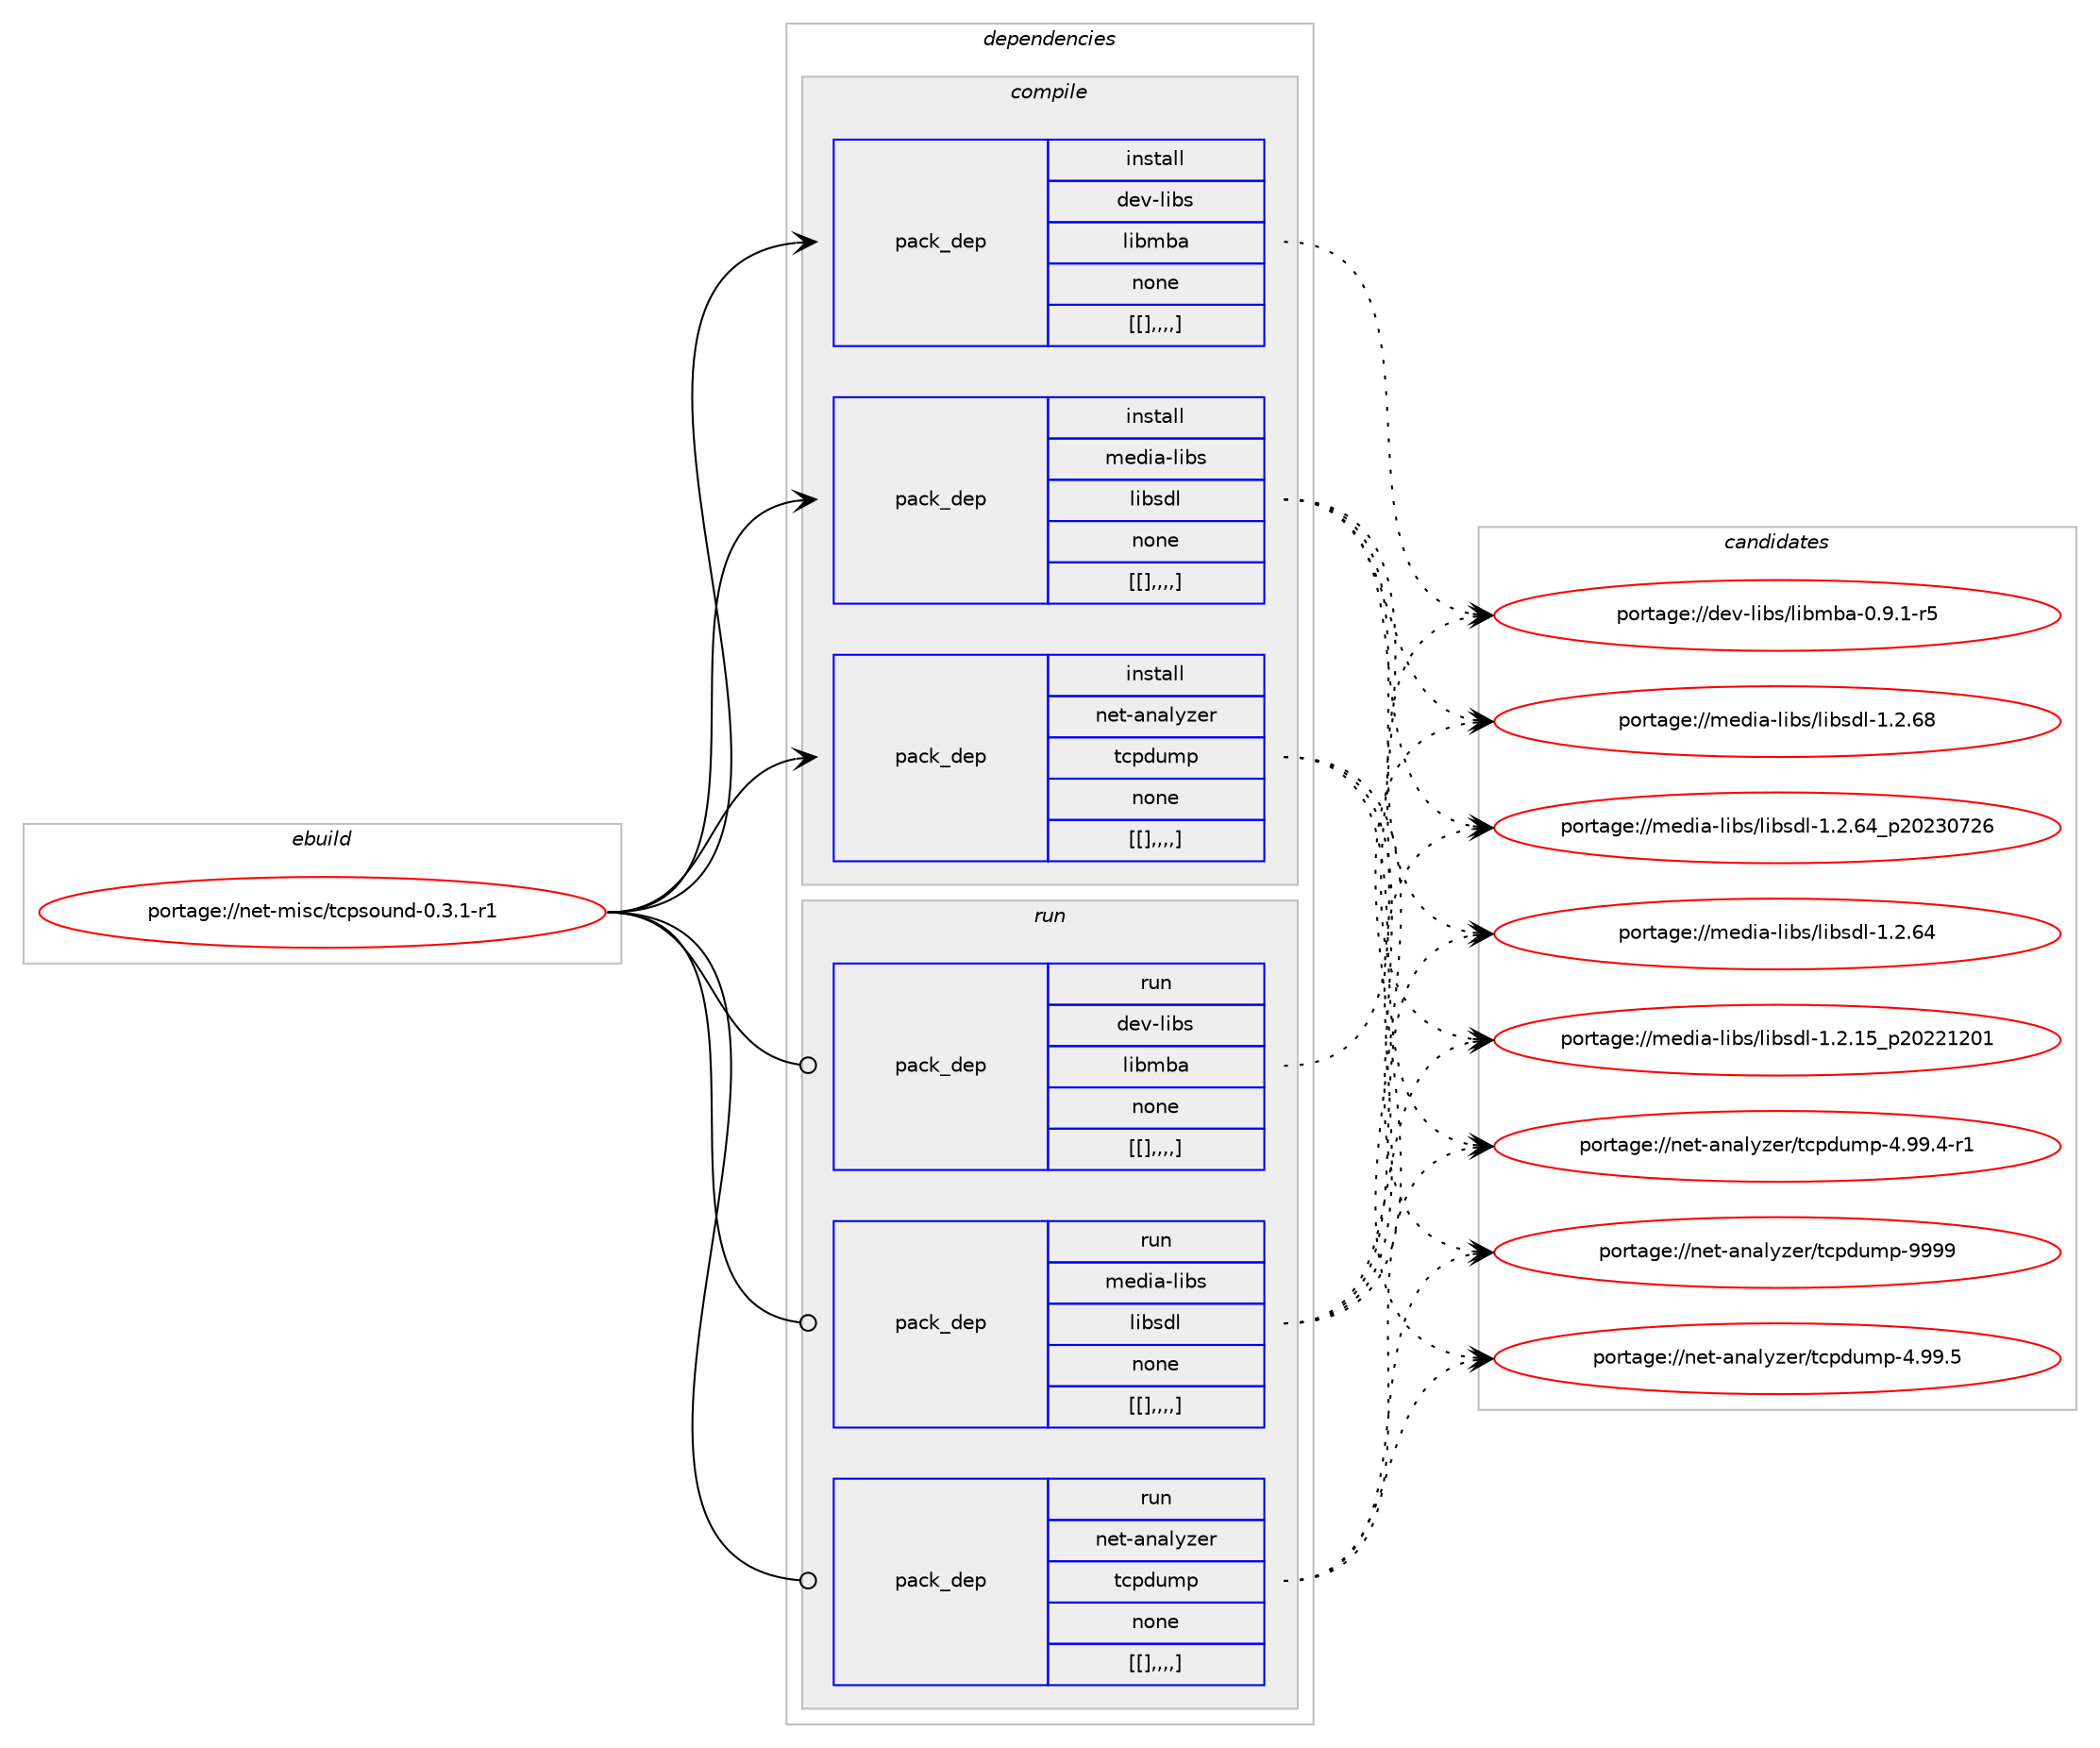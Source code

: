 digraph prolog {

# *************
# Graph options
# *************

newrank=true;
concentrate=true;
compound=true;
graph [rankdir=LR,fontname=Helvetica,fontsize=10,ranksep=1.5];#, ranksep=2.5, nodesep=0.2];
edge  [arrowhead=vee];
node  [fontname=Helvetica,fontsize=10];

# **********
# The ebuild
# **********

subgraph cluster_leftcol {
color=gray;
label=<<i>ebuild</i>>;
id [label="portage://net-misc/tcpsound-0.3.1-r1", color=red, width=4, href="../net-misc/tcpsound-0.3.1-r1.svg"];
}

# ****************
# The dependencies
# ****************

subgraph cluster_midcol {
color=gray;
label=<<i>dependencies</i>>;
subgraph cluster_compile {
fillcolor="#eeeeee";
style=filled;
label=<<i>compile</i>>;
subgraph pack287479 {
dependency393661 [label=<<TABLE BORDER="0" CELLBORDER="1" CELLSPACING="0" CELLPADDING="4" WIDTH="220"><TR><TD ROWSPAN="6" CELLPADDING="30">pack_dep</TD></TR><TR><TD WIDTH="110">install</TD></TR><TR><TD>dev-libs</TD></TR><TR><TD>libmba</TD></TR><TR><TD>none</TD></TR><TR><TD>[[],,,,]</TD></TR></TABLE>>, shape=none, color=blue];
}
id:e -> dependency393661:w [weight=20,style="solid",arrowhead="vee"];
subgraph pack287480 {
dependency393662 [label=<<TABLE BORDER="0" CELLBORDER="1" CELLSPACING="0" CELLPADDING="4" WIDTH="220"><TR><TD ROWSPAN="6" CELLPADDING="30">pack_dep</TD></TR><TR><TD WIDTH="110">install</TD></TR><TR><TD>media-libs</TD></TR><TR><TD>libsdl</TD></TR><TR><TD>none</TD></TR><TR><TD>[[],,,,]</TD></TR></TABLE>>, shape=none, color=blue];
}
id:e -> dependency393662:w [weight=20,style="solid",arrowhead="vee"];
subgraph pack287481 {
dependency393663 [label=<<TABLE BORDER="0" CELLBORDER="1" CELLSPACING="0" CELLPADDING="4" WIDTH="220"><TR><TD ROWSPAN="6" CELLPADDING="30">pack_dep</TD></TR><TR><TD WIDTH="110">install</TD></TR><TR><TD>net-analyzer</TD></TR><TR><TD>tcpdump</TD></TR><TR><TD>none</TD></TR><TR><TD>[[],,,,]</TD></TR></TABLE>>, shape=none, color=blue];
}
id:e -> dependency393663:w [weight=20,style="solid",arrowhead="vee"];
}
subgraph cluster_compileandrun {
fillcolor="#eeeeee";
style=filled;
label=<<i>compile and run</i>>;
}
subgraph cluster_run {
fillcolor="#eeeeee";
style=filled;
label=<<i>run</i>>;
subgraph pack287482 {
dependency393664 [label=<<TABLE BORDER="0" CELLBORDER="1" CELLSPACING="0" CELLPADDING="4" WIDTH="220"><TR><TD ROWSPAN="6" CELLPADDING="30">pack_dep</TD></TR><TR><TD WIDTH="110">run</TD></TR><TR><TD>dev-libs</TD></TR><TR><TD>libmba</TD></TR><TR><TD>none</TD></TR><TR><TD>[[],,,,]</TD></TR></TABLE>>, shape=none, color=blue];
}
id:e -> dependency393664:w [weight=20,style="solid",arrowhead="odot"];
subgraph pack287483 {
dependency393665 [label=<<TABLE BORDER="0" CELLBORDER="1" CELLSPACING="0" CELLPADDING="4" WIDTH="220"><TR><TD ROWSPAN="6" CELLPADDING="30">pack_dep</TD></TR><TR><TD WIDTH="110">run</TD></TR><TR><TD>media-libs</TD></TR><TR><TD>libsdl</TD></TR><TR><TD>none</TD></TR><TR><TD>[[],,,,]</TD></TR></TABLE>>, shape=none, color=blue];
}
id:e -> dependency393665:w [weight=20,style="solid",arrowhead="odot"];
subgraph pack287484 {
dependency393666 [label=<<TABLE BORDER="0" CELLBORDER="1" CELLSPACING="0" CELLPADDING="4" WIDTH="220"><TR><TD ROWSPAN="6" CELLPADDING="30">pack_dep</TD></TR><TR><TD WIDTH="110">run</TD></TR><TR><TD>net-analyzer</TD></TR><TR><TD>tcpdump</TD></TR><TR><TD>none</TD></TR><TR><TD>[[],,,,]</TD></TR></TABLE>>, shape=none, color=blue];
}
id:e -> dependency393666:w [weight=20,style="solid",arrowhead="odot"];
}
}

# **************
# The candidates
# **************

subgraph cluster_choices {
rank=same;
color=gray;
label=<<i>candidates</i>>;

subgraph choice287479 {
color=black;
nodesep=1;
choice1001011184510810598115471081059810998974548465746494511453 [label="portage://dev-libs/libmba-0.9.1-r5", color=red, width=4,href="../dev-libs/libmba-0.9.1-r5.svg"];
dependency393661:e -> choice1001011184510810598115471081059810998974548465746494511453:w [style=dotted,weight="100"];
}
subgraph choice287480 {
color=black;
nodesep=1;
choice109101100105974510810598115471081059811510010845494650465456 [label="portage://media-libs/libsdl-1.2.68", color=red, width=4,href="../media-libs/libsdl-1.2.68.svg"];
choice109101100105974510810598115471081059811510010845494650465452951125048505148555054 [label="portage://media-libs/libsdl-1.2.64_p20230726", color=red, width=4,href="../media-libs/libsdl-1.2.64_p20230726.svg"];
choice109101100105974510810598115471081059811510010845494650465452 [label="portage://media-libs/libsdl-1.2.64", color=red, width=4,href="../media-libs/libsdl-1.2.64.svg"];
choice109101100105974510810598115471081059811510010845494650464953951125048505049504849 [label="portage://media-libs/libsdl-1.2.15_p20221201", color=red, width=4,href="../media-libs/libsdl-1.2.15_p20221201.svg"];
dependency393662:e -> choice109101100105974510810598115471081059811510010845494650465456:w [style=dotted,weight="100"];
dependency393662:e -> choice109101100105974510810598115471081059811510010845494650465452951125048505148555054:w [style=dotted,weight="100"];
dependency393662:e -> choice109101100105974510810598115471081059811510010845494650465452:w [style=dotted,weight="100"];
dependency393662:e -> choice109101100105974510810598115471081059811510010845494650464953951125048505049504849:w [style=dotted,weight="100"];
}
subgraph choice287481 {
color=black;
nodesep=1;
choice11010111645971109710812112210111447116991121001171091124557575757 [label="portage://net-analyzer/tcpdump-9999", color=red, width=4,href="../net-analyzer/tcpdump-9999.svg"];
choice110101116459711097108121122101114471169911210011710911245524657574653 [label="portage://net-analyzer/tcpdump-4.99.5", color=red, width=4,href="../net-analyzer/tcpdump-4.99.5.svg"];
choice1101011164597110971081211221011144711699112100117109112455246575746524511449 [label="portage://net-analyzer/tcpdump-4.99.4-r1", color=red, width=4,href="../net-analyzer/tcpdump-4.99.4-r1.svg"];
dependency393663:e -> choice11010111645971109710812112210111447116991121001171091124557575757:w [style=dotted,weight="100"];
dependency393663:e -> choice110101116459711097108121122101114471169911210011710911245524657574653:w [style=dotted,weight="100"];
dependency393663:e -> choice1101011164597110971081211221011144711699112100117109112455246575746524511449:w [style=dotted,weight="100"];
}
subgraph choice287482 {
color=black;
nodesep=1;
choice1001011184510810598115471081059810998974548465746494511453 [label="portage://dev-libs/libmba-0.9.1-r5", color=red, width=4,href="../dev-libs/libmba-0.9.1-r5.svg"];
dependency393664:e -> choice1001011184510810598115471081059810998974548465746494511453:w [style=dotted,weight="100"];
}
subgraph choice287483 {
color=black;
nodesep=1;
choice109101100105974510810598115471081059811510010845494650465456 [label="portage://media-libs/libsdl-1.2.68", color=red, width=4,href="../media-libs/libsdl-1.2.68.svg"];
choice109101100105974510810598115471081059811510010845494650465452951125048505148555054 [label="portage://media-libs/libsdl-1.2.64_p20230726", color=red, width=4,href="../media-libs/libsdl-1.2.64_p20230726.svg"];
choice109101100105974510810598115471081059811510010845494650465452 [label="portage://media-libs/libsdl-1.2.64", color=red, width=4,href="../media-libs/libsdl-1.2.64.svg"];
choice109101100105974510810598115471081059811510010845494650464953951125048505049504849 [label="portage://media-libs/libsdl-1.2.15_p20221201", color=red, width=4,href="../media-libs/libsdl-1.2.15_p20221201.svg"];
dependency393665:e -> choice109101100105974510810598115471081059811510010845494650465456:w [style=dotted,weight="100"];
dependency393665:e -> choice109101100105974510810598115471081059811510010845494650465452951125048505148555054:w [style=dotted,weight="100"];
dependency393665:e -> choice109101100105974510810598115471081059811510010845494650465452:w [style=dotted,weight="100"];
dependency393665:e -> choice109101100105974510810598115471081059811510010845494650464953951125048505049504849:w [style=dotted,weight="100"];
}
subgraph choice287484 {
color=black;
nodesep=1;
choice11010111645971109710812112210111447116991121001171091124557575757 [label="portage://net-analyzer/tcpdump-9999", color=red, width=4,href="../net-analyzer/tcpdump-9999.svg"];
choice110101116459711097108121122101114471169911210011710911245524657574653 [label="portage://net-analyzer/tcpdump-4.99.5", color=red, width=4,href="../net-analyzer/tcpdump-4.99.5.svg"];
choice1101011164597110971081211221011144711699112100117109112455246575746524511449 [label="portage://net-analyzer/tcpdump-4.99.4-r1", color=red, width=4,href="../net-analyzer/tcpdump-4.99.4-r1.svg"];
dependency393666:e -> choice11010111645971109710812112210111447116991121001171091124557575757:w [style=dotted,weight="100"];
dependency393666:e -> choice110101116459711097108121122101114471169911210011710911245524657574653:w [style=dotted,weight="100"];
dependency393666:e -> choice1101011164597110971081211221011144711699112100117109112455246575746524511449:w [style=dotted,weight="100"];
}
}

}
